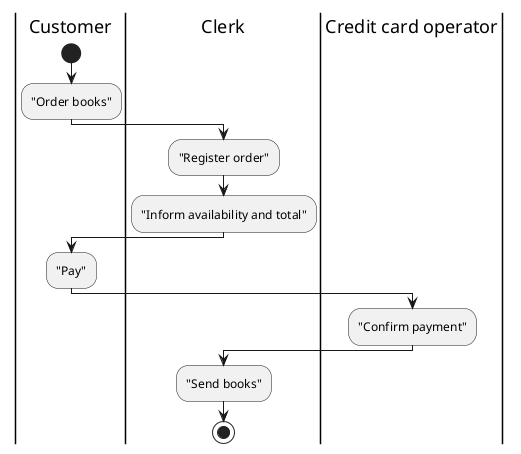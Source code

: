 @startuml
	|Customer|
		start
		:"Order books";  
	|Clerk|
		:"Register order";
		:"Inform availability and total";
	|Customer|
		:"Pay";
	|Credit card operator|
		:"Confirm payment";
	|Clerk|
		:"Send books";
		stop
@enduml